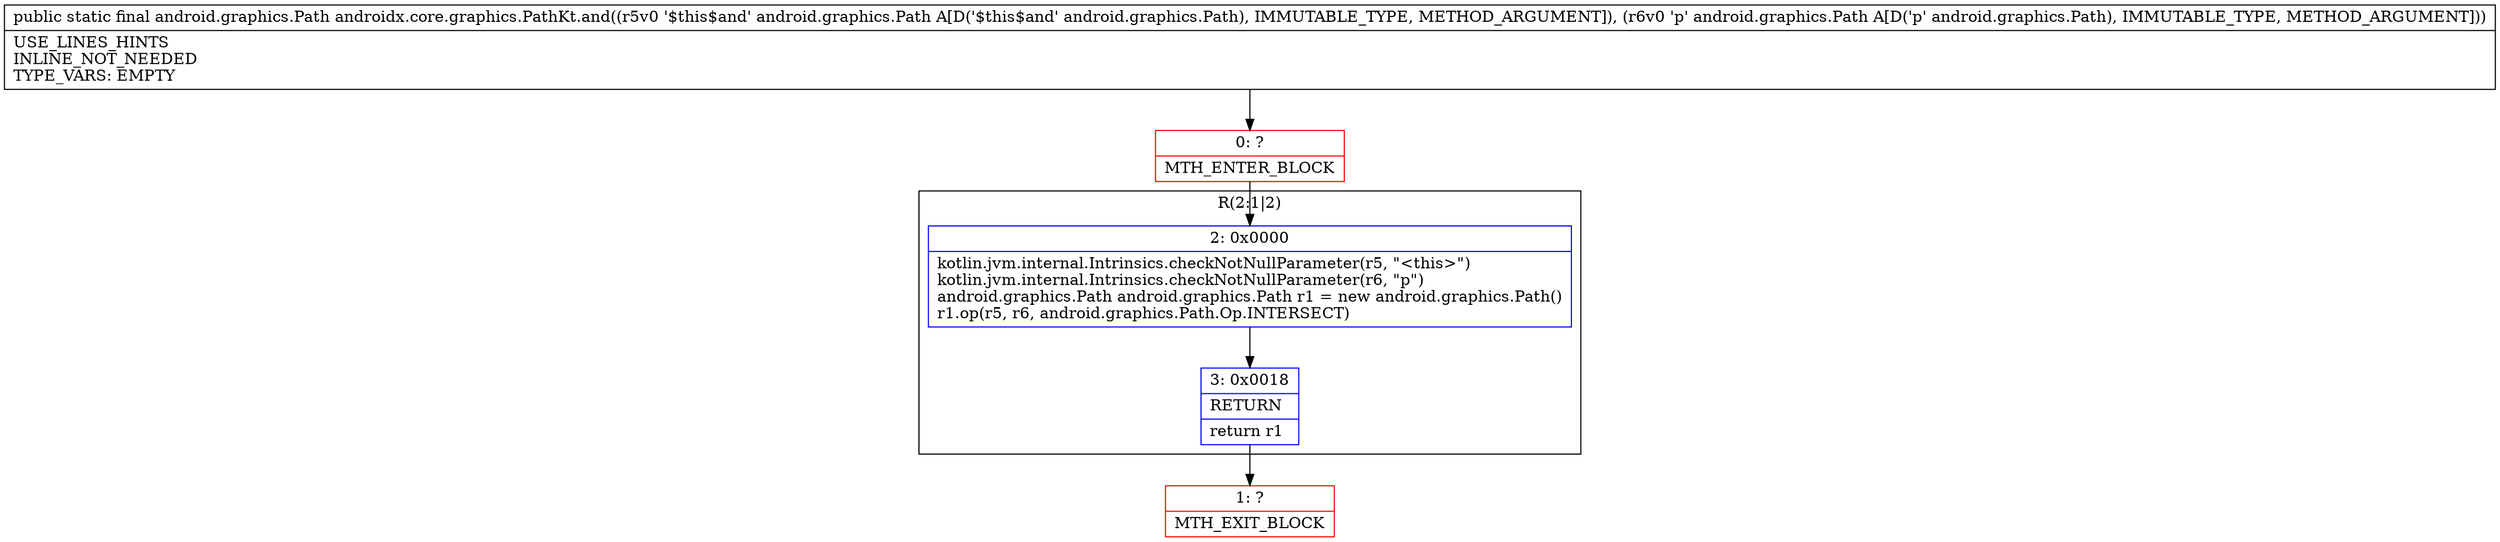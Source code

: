 digraph "CFG forandroidx.core.graphics.PathKt.and(Landroid\/graphics\/Path;Landroid\/graphics\/Path;)Landroid\/graphics\/Path;" {
subgraph cluster_Region_1690923884 {
label = "R(2:1|2)";
node [shape=record,color=blue];
Node_2 [shape=record,label="{2\:\ 0x0000|kotlin.jvm.internal.Intrinsics.checkNotNullParameter(r5, \"\<this\>\")\lkotlin.jvm.internal.Intrinsics.checkNotNullParameter(r6, \"p\")\landroid.graphics.Path android.graphics.Path r1 = new android.graphics.Path()\lr1.op(r5, r6, android.graphics.Path.Op.INTERSECT)\l}"];
Node_3 [shape=record,label="{3\:\ 0x0018|RETURN\l|return r1\l}"];
}
Node_0 [shape=record,color=red,label="{0\:\ ?|MTH_ENTER_BLOCK\l}"];
Node_1 [shape=record,color=red,label="{1\:\ ?|MTH_EXIT_BLOCK\l}"];
MethodNode[shape=record,label="{public static final android.graphics.Path androidx.core.graphics.PathKt.and((r5v0 '$this$and' android.graphics.Path A[D('$this$and' android.graphics.Path), IMMUTABLE_TYPE, METHOD_ARGUMENT]), (r6v0 'p' android.graphics.Path A[D('p' android.graphics.Path), IMMUTABLE_TYPE, METHOD_ARGUMENT]))  | USE_LINES_HINTS\lINLINE_NOT_NEEDED\lTYPE_VARS: EMPTY\l}"];
MethodNode -> Node_0;Node_2 -> Node_3;
Node_3 -> Node_1;
Node_0 -> Node_2;
}


